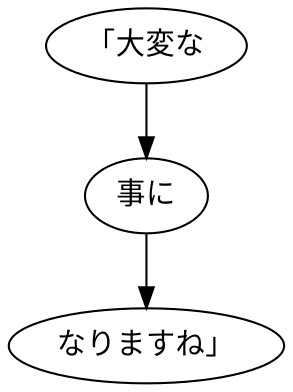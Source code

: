digraph graph8613 {
	node0 [label="「大変な"];
	node1 [label="事に"];
	node2 [label="なりますね」"];
	node0 -> node1;
	node1 -> node2;
}
